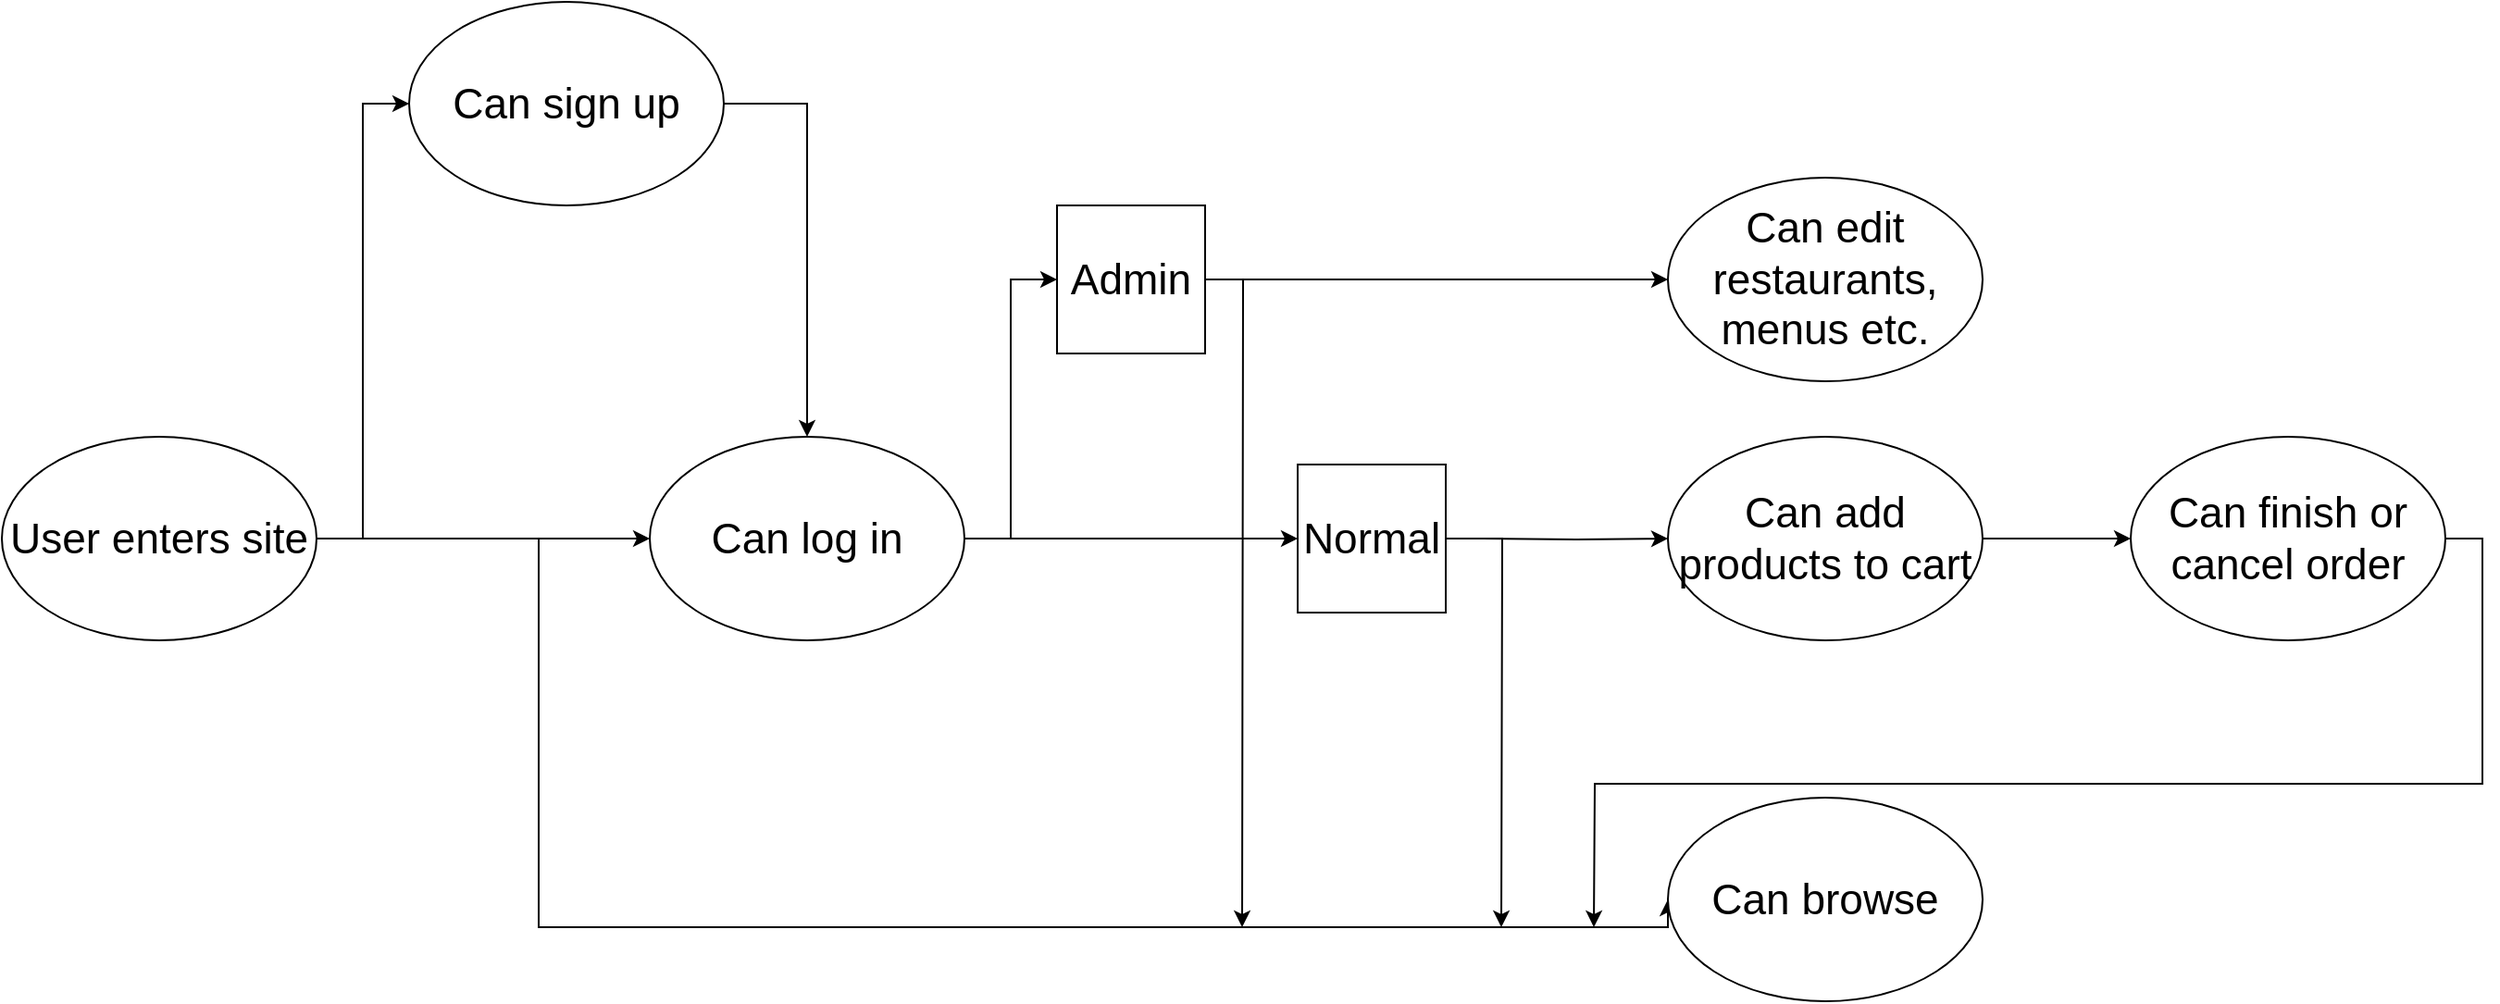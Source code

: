 <mxfile version="15.5.0" type="github"><diagram id="Flv61VoqH5Ypd1pFZ_3g" name="Page-1"><mxGraphModel dx="2898" dy="823" grid="1" gridSize="10" guides="1" tooltips="1" connect="1" arrows="1" fold="1" page="1" pageScale="1" pageWidth="1169" pageHeight="1654" math="0" shadow="0"><root><mxCell id="0"/><mxCell id="1" parent="0"/><mxCell id="_aM9moE_r3hsfcgw-xfc-8" style="edgeStyle=orthogonalEdgeStyle;rounded=0;orthogonalLoop=1;jettySize=auto;html=1;exitX=1;exitY=0.5;exitDx=0;exitDy=0;entryX=0;entryY=0.5;entryDx=0;entryDy=0;fontSize=23;" edge="1" parent="1" source="_aM9moE_r3hsfcgw-xfc-1" target="_aM9moE_r3hsfcgw-xfc-7"><mxGeometry relative="1" as="geometry"/></mxCell><mxCell id="_aM9moE_r3hsfcgw-xfc-31" style="edgeStyle=orthogonalEdgeStyle;rounded=0;orthogonalLoop=1;jettySize=auto;html=1;exitX=1;exitY=0.5;exitDx=0;exitDy=0;fontSize=23;entryX=0;entryY=0.5;entryDx=0;entryDy=0;" edge="1" parent="1" source="_aM9moE_r3hsfcgw-xfc-1" target="_aM9moE_r3hsfcgw-xfc-28"><mxGeometry relative="1" as="geometry"><mxPoint x="-530" y="615" as="targetPoint"/><Array as="points"><mxPoint x="-570" y="410"/><mxPoint x="-570" y="620"/></Array></mxGeometry></mxCell><mxCell id="_aM9moE_r3hsfcgw-xfc-33" style="edgeStyle=orthogonalEdgeStyle;rounded=0;orthogonalLoop=1;jettySize=auto;html=1;exitX=1;exitY=0.5;exitDx=0;exitDy=0;fontSize=23;entryX=0;entryY=0.5;entryDx=0;entryDy=0;" edge="1" parent="1" source="_aM9moE_r3hsfcgw-xfc-1" target="_aM9moE_r3hsfcgw-xfc-32"><mxGeometry relative="1" as="geometry"><mxPoint x="-750" y="165" as="targetPoint"/></mxGeometry></mxCell><mxCell id="_aM9moE_r3hsfcgw-xfc-1" value="&lt;font style=&quot;font-size: 23px&quot;&gt;&lt;font style=&quot;font-size: 23px&quot;&gt;User&lt;/font&gt;&amp;nbsp;enters site&lt;/font&gt;" style="ellipse;whiteSpace=wrap;html=1;" vertex="1" parent="1"><mxGeometry x="-860" y="355" width="170" height="110" as="geometry"/></mxCell><mxCell id="_aM9moE_r3hsfcgw-xfc-22" style="edgeStyle=orthogonalEdgeStyle;rounded=0;orthogonalLoop=1;jettySize=auto;html=1;exitX=1;exitY=0.5;exitDx=0;exitDy=0;fontSize=23;entryX=0;entryY=0.5;entryDx=0;entryDy=0;" edge="1" parent="1" source="_aM9moE_r3hsfcgw-xfc-7" target="_aM9moE_r3hsfcgw-xfc-17"><mxGeometry relative="1" as="geometry"><mxPoint x="60" y="410" as="targetPoint"/></mxGeometry></mxCell><mxCell id="_aM9moE_r3hsfcgw-xfc-38" style="edgeStyle=orthogonalEdgeStyle;rounded=0;orthogonalLoop=1;jettySize=auto;html=1;exitX=1;exitY=0.5;exitDx=0;exitDy=0;fontSize=23;entryX=0;entryY=0.5;entryDx=0;entryDy=0;" edge="1" parent="1" source="_aM9moE_r3hsfcgw-xfc-7" target="_aM9moE_r3hsfcgw-xfc-15"><mxGeometry relative="1" as="geometry"><mxPoint x="-310" y="270" as="targetPoint"/></mxGeometry></mxCell><mxCell id="_aM9moE_r3hsfcgw-xfc-7" value="&lt;span style=&quot;font-size: 23px&quot;&gt;Can log in&lt;/span&gt;" style="ellipse;whiteSpace=wrap;html=1;" vertex="1" parent="1"><mxGeometry x="-510" y="355" width="170" height="110" as="geometry"/></mxCell><mxCell id="_aM9moE_r3hsfcgw-xfc-39" style="edgeStyle=orthogonalEdgeStyle;rounded=0;orthogonalLoop=1;jettySize=auto;html=1;exitX=1;exitY=0.5;exitDx=0;exitDy=0;fontSize=23;" edge="1" parent="1" source="_aM9moE_r3hsfcgw-xfc-15"><mxGeometry relative="1" as="geometry"><mxPoint x="-190" y="620" as="targetPoint"/></mxGeometry></mxCell><mxCell id="_aM9moE_r3hsfcgw-xfc-44" style="edgeStyle=orthogonalEdgeStyle;rounded=0;orthogonalLoop=1;jettySize=auto;html=1;exitX=1;exitY=0.5;exitDx=0;exitDy=0;entryX=0;entryY=0.5;entryDx=0;entryDy=0;fontSize=23;" edge="1" parent="1" source="_aM9moE_r3hsfcgw-xfc-15" target="_aM9moE_r3hsfcgw-xfc-24"><mxGeometry relative="1" as="geometry"/></mxCell><mxCell id="_aM9moE_r3hsfcgw-xfc-15" value="Admin" style="whiteSpace=wrap;html=1;aspect=fixed;fontSize=23;" vertex="1" parent="1"><mxGeometry x="-290" y="230" width="80" height="80" as="geometry"/></mxCell><mxCell id="_aM9moE_r3hsfcgw-xfc-27" style="edgeStyle=orthogonalEdgeStyle;rounded=0;orthogonalLoop=1;jettySize=auto;html=1;entryX=0;entryY=0.5;entryDx=0;entryDy=0;fontSize=23;" edge="1" parent="1" target="_aM9moE_r3hsfcgw-xfc-26"><mxGeometry relative="1" as="geometry"><mxPoint x="-60" y="410" as="sourcePoint"/></mxGeometry></mxCell><mxCell id="_aM9moE_r3hsfcgw-xfc-45" style="edgeStyle=orthogonalEdgeStyle;rounded=0;orthogonalLoop=1;jettySize=auto;html=1;exitX=1;exitY=0.5;exitDx=0;exitDy=0;fontSize=23;" edge="1" parent="1" source="_aM9moE_r3hsfcgw-xfc-17"><mxGeometry relative="1" as="geometry"><mxPoint x="-50" y="620" as="targetPoint"/></mxGeometry></mxCell><mxCell id="_aM9moE_r3hsfcgw-xfc-17" value="Normal" style="whiteSpace=wrap;html=1;aspect=fixed;fontSize=23;" vertex="1" parent="1"><mxGeometry x="-160" y="370" width="80" height="80" as="geometry"/></mxCell><mxCell id="_aM9moE_r3hsfcgw-xfc-24" value="&lt;span style=&quot;font-size: 23px&quot;&gt;Can edit restaurants, menus etc.&lt;/span&gt;" style="ellipse;whiteSpace=wrap;html=1;" vertex="1" parent="1"><mxGeometry x="40" y="215" width="170" height="110" as="geometry"/></mxCell><mxCell id="_aM9moE_r3hsfcgw-xfc-46" style="edgeStyle=orthogonalEdgeStyle;rounded=0;orthogonalLoop=1;jettySize=auto;html=1;exitX=1;exitY=0.5;exitDx=0;exitDy=0;fontSize=23;entryX=0;entryY=0.5;entryDx=0;entryDy=0;" edge="1" parent="1" source="_aM9moE_r3hsfcgw-xfc-26" target="_aM9moE_r3hsfcgw-xfc-47"><mxGeometry relative="1" as="geometry"><mxPoint x="260" y="410" as="targetPoint"/></mxGeometry></mxCell><mxCell id="_aM9moE_r3hsfcgw-xfc-26" value="&lt;span style=&quot;font-size: 23px&quot;&gt;Can add products to cart&lt;/span&gt;" style="ellipse;whiteSpace=wrap;html=1;" vertex="1" parent="1"><mxGeometry x="40" y="355" width="170" height="110" as="geometry"/></mxCell><mxCell id="_aM9moE_r3hsfcgw-xfc-28" value="&lt;span style=&quot;font-size: 23px&quot;&gt;Can browse&lt;/span&gt;" style="ellipse;whiteSpace=wrap;html=1;" vertex="1" parent="1"><mxGeometry x="40" y="550" width="170" height="110" as="geometry"/></mxCell><mxCell id="_aM9moE_r3hsfcgw-xfc-36" style="edgeStyle=orthogonalEdgeStyle;rounded=0;orthogonalLoop=1;jettySize=auto;html=1;exitX=1;exitY=0.5;exitDx=0;exitDy=0;fontSize=23;" edge="1" parent="1" source="_aM9moE_r3hsfcgw-xfc-32" target="_aM9moE_r3hsfcgw-xfc-7"><mxGeometry relative="1" as="geometry"><mxPoint x="-430" y="175" as="targetPoint"/><Array as="points"><mxPoint x="-425" y="175"/></Array></mxGeometry></mxCell><mxCell id="_aM9moE_r3hsfcgw-xfc-32" value="&lt;span style=&quot;font-size: 23px&quot;&gt;Can sign up&lt;/span&gt;" style="ellipse;whiteSpace=wrap;html=1;" vertex="1" parent="1"><mxGeometry x="-640" y="120" width="170" height="110" as="geometry"/></mxCell><mxCell id="_aM9moE_r3hsfcgw-xfc-48" style="edgeStyle=orthogonalEdgeStyle;rounded=0;orthogonalLoop=1;jettySize=auto;html=1;exitX=1;exitY=0.5;exitDx=0;exitDy=0;fontSize=23;" edge="1" parent="1" source="_aM9moE_r3hsfcgw-xfc-47"><mxGeometry relative="1" as="geometry"><mxPoint y="620" as="targetPoint"/></mxGeometry></mxCell><mxCell id="_aM9moE_r3hsfcgw-xfc-47" value="&lt;span style=&quot;font-size: 23px&quot;&gt;Can finish or cancel order&lt;/span&gt;" style="ellipse;whiteSpace=wrap;html=1;" vertex="1" parent="1"><mxGeometry x="290" y="355" width="170" height="110" as="geometry"/></mxCell></root></mxGraphModel></diagram></mxfile>